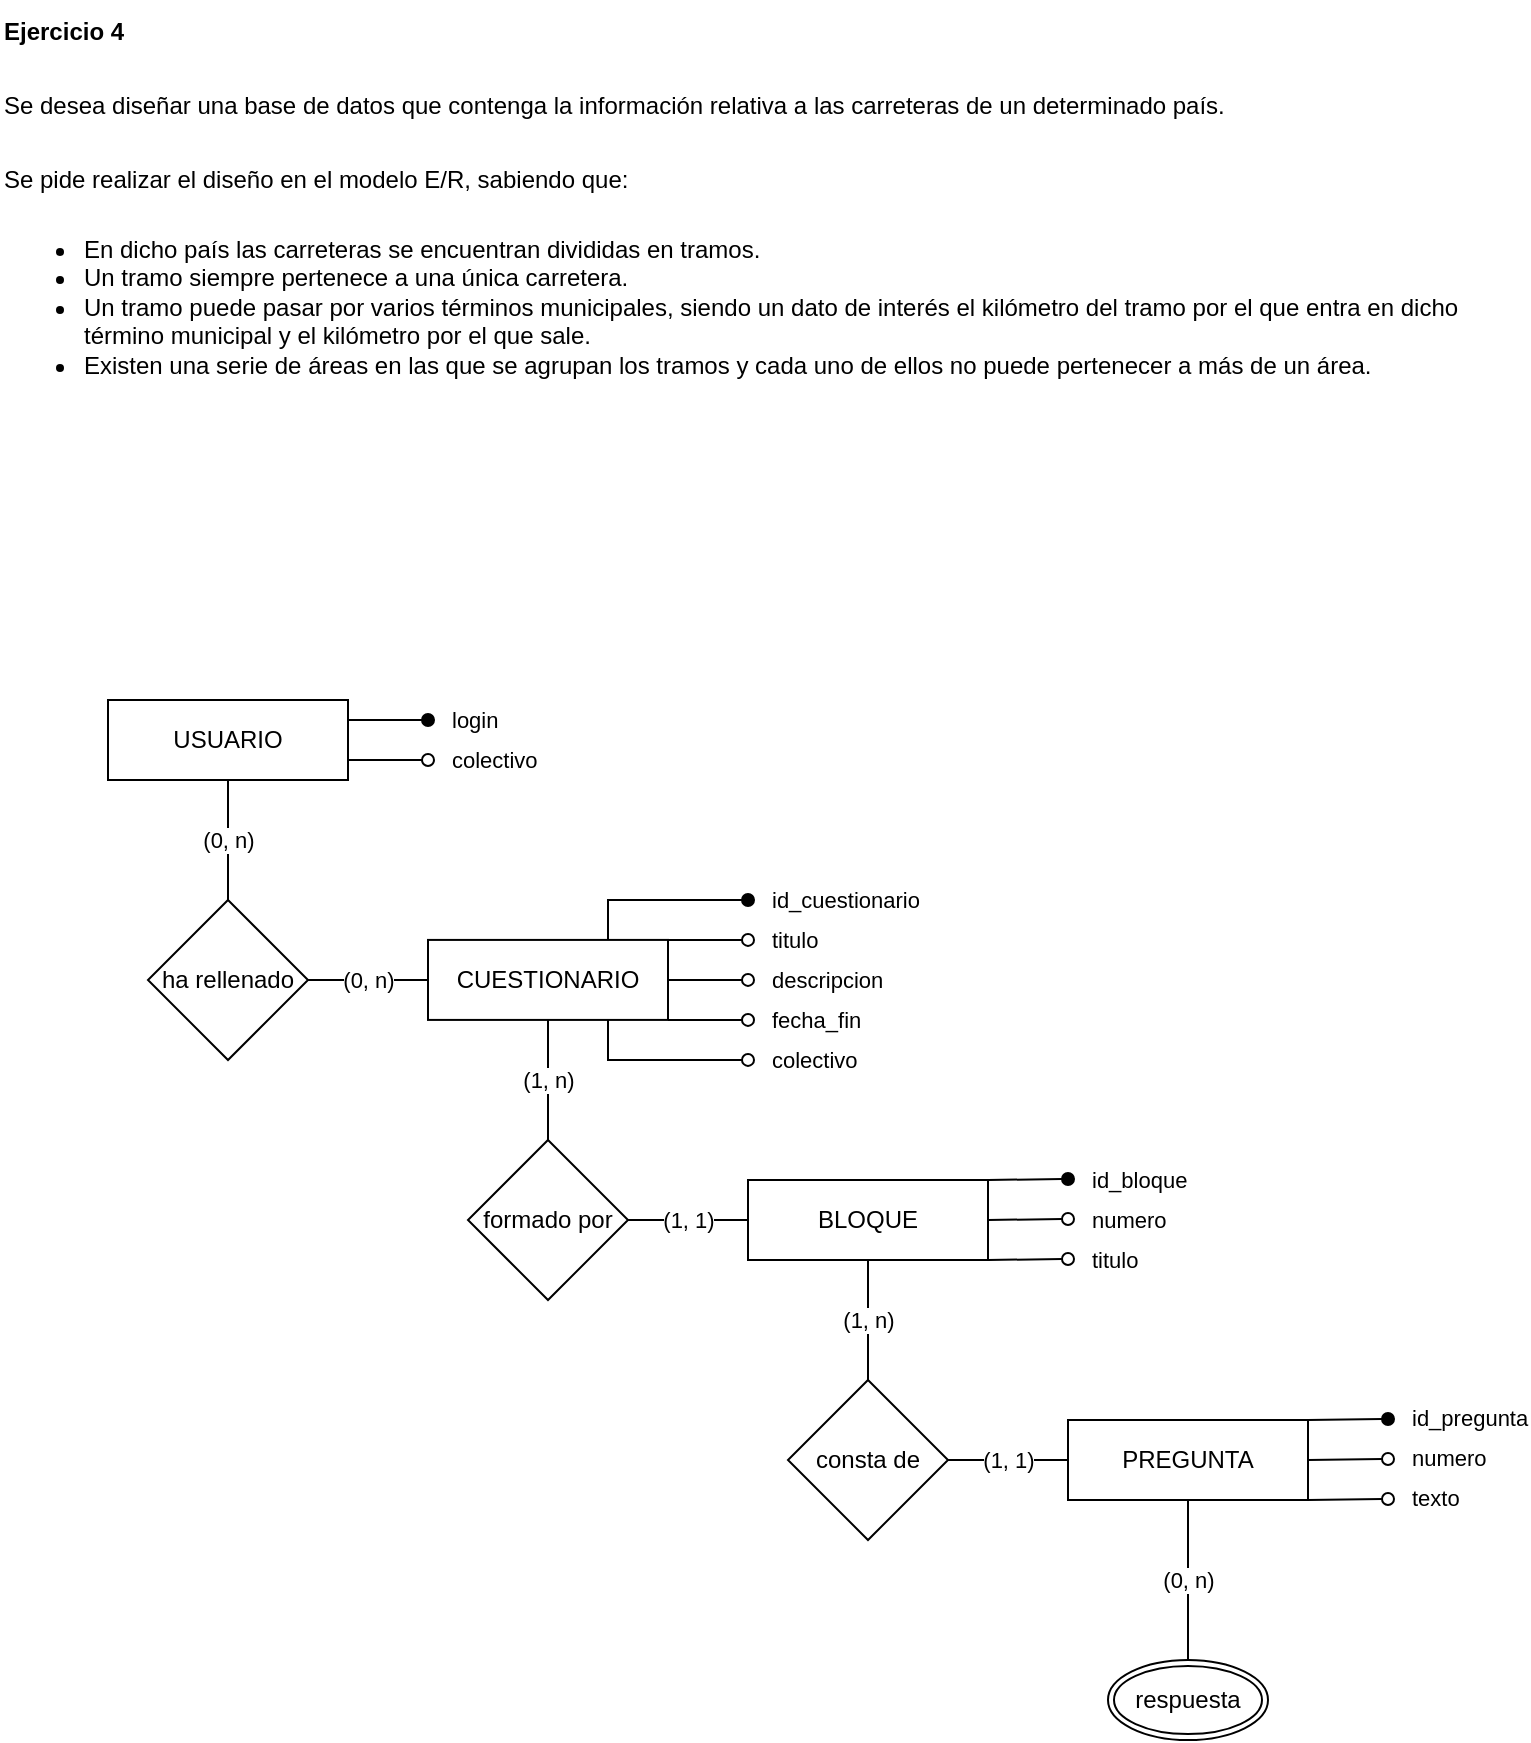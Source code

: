 <mxfile version="17.4.6" type="device"><diagram id="R2lEEEUBdFMjLlhIrx00" name="Page-1"><mxGraphModel dx="862" dy="1601" grid="1" gridSize="10" guides="1" tooltips="1" connect="1" arrows="1" fold="1" page="1" pageScale="1" pageWidth="827" pageHeight="1169" math="0" shadow="0" extFonts="Permanent Marker^https://fonts.googleapis.com/css?family=Permanent+Marker"><root><mxCell id="0"/><mxCell id="1" parent="0"/><mxCell id="az94NWHXUpk0kcAOf4Yl-8" value="login" style="edgeStyle=none;rounded=0;orthogonalLoop=1;jettySize=auto;html=1;endArrow=oval;endFill=1;startArrow=none;startFill=0;labelPosition=center;verticalLabelPosition=middle;align=left;verticalAlign=middle;exitX=1;exitY=0.25;exitDx=0;exitDy=0;" parent="1" source="V0h3Uh2K9khEuizxDlOd-1" edge="1"><mxGeometry x="1" y="10" relative="1" as="geometry"><mxPoint x="254" y="-760" as="targetPoint"/><mxPoint x="10" y="10" as="offset"/></mxGeometry></mxCell><mxCell id="az94NWHXUpk0kcAOf4Yl-23" value="(0, n)" style="edgeStyle=none;rounded=0;orthogonalLoop=1;jettySize=auto;html=1;exitX=0.5;exitY=1;exitDx=0;exitDy=0;startArrow=none;startFill=0;endArrow=none;endFill=0;" parent="1" source="V0h3Uh2K9khEuizxDlOd-1" target="V0h3Uh2K9khEuizxDlOd-4" edge="1"><mxGeometry relative="1" as="geometry"/></mxCell><mxCell id="YaglDZlqnz0dynP-ahU7-1" value="colectivo" style="rounded=0;orthogonalLoop=1;jettySize=auto;html=1;exitX=1;exitY=0.75;exitDx=0;exitDy=0;endArrow=oval;endFill=0;align=left;labelPosition=center;verticalLabelPosition=middle;verticalAlign=middle;" parent="1" source="V0h3Uh2K9khEuizxDlOd-1" edge="1"><mxGeometry x="1" y="10" relative="1" as="geometry"><mxPoint x="254" y="-740" as="targetPoint"/><mxPoint x="10" y="10" as="offset"/></mxGeometry></mxCell><mxCell id="V0h3Uh2K9khEuizxDlOd-1" value="USUARIO" style="whiteSpace=wrap;html=1;align=center;" parent="1" vertex="1"><mxGeometry x="94" y="-770" width="120" height="40" as="geometry"/></mxCell><mxCell id="az94NWHXUpk0kcAOf4Yl-15" value="id_cuestionario" style="rounded=0;orthogonalLoop=1;jettySize=auto;html=1;exitX=0.75;exitY=0;exitDx=0;exitDy=0;startArrow=none;startFill=0;endArrow=oval;endFill=1;labelPosition=center;verticalLabelPosition=middle;align=left;verticalAlign=middle;" parent="1" source="V0h3Uh2K9khEuizxDlOd-2" edge="1"><mxGeometry x="1" y="10" relative="1" as="geometry"><mxPoint x="414" y="-670" as="targetPoint"/><mxPoint x="10" y="10" as="offset"/><Array as="points"><mxPoint x="344" y="-670"/></Array></mxGeometry></mxCell><mxCell id="az94NWHXUpk0kcAOf4Yl-17" value="colectivo" style="edgeStyle=orthogonalEdgeStyle;rounded=0;orthogonalLoop=1;jettySize=auto;html=1;exitX=0.75;exitY=1;exitDx=0;exitDy=0;startArrow=none;startFill=0;endArrow=oval;endFill=0;labelPosition=center;verticalLabelPosition=middle;align=left;verticalAlign=middle;" parent="1" source="V0h3Uh2K9khEuizxDlOd-2" edge="1"><mxGeometry x="1" y="-10" relative="1" as="geometry"><mxPoint x="414" y="-590.04" as="targetPoint"/><mxPoint x="10" y="-10" as="offset"/><Array as="points"><mxPoint x="344" y="-590"/></Array></mxGeometry></mxCell><mxCell id="az94NWHXUpk0kcAOf4Yl-25" value="(1, n)" style="edgeStyle=none;rounded=0;orthogonalLoop=1;jettySize=auto;html=1;exitX=0.5;exitY=1;exitDx=0;exitDy=0;entryX=0.5;entryY=0;entryDx=0;entryDy=0;startArrow=none;startFill=0;endArrow=none;endFill=0;" parent="1" source="V0h3Uh2K9khEuizxDlOd-2" target="V0h3Uh2K9khEuizxDlOd-5" edge="1"><mxGeometry relative="1" as="geometry"><mxPoint x="274" y="-569.96" as="targetPoint"/></mxGeometry></mxCell><mxCell id="YaglDZlqnz0dynP-ahU7-4" value="fecha_fin" style="rounded=1;sketch=0;orthogonalLoop=1;jettySize=auto;html=1;exitX=1;exitY=1;exitDx=0;exitDy=0;endArrow=oval;endFill=0;align=left;labelPosition=center;verticalLabelPosition=middle;verticalAlign=middle;" parent="1" source="V0h3Uh2K9khEuizxDlOd-2" edge="1"><mxGeometry x="1" y="10" relative="1" as="geometry"><mxPoint x="414" y="-610.04" as="targetPoint"/><mxPoint x="10" y="10" as="offset"/></mxGeometry></mxCell><mxCell id="YaglDZlqnz0dynP-ahU7-5" value="descripcion" style="rounded=1;sketch=0;orthogonalLoop=1;jettySize=auto;html=1;exitX=1;exitY=0.5;exitDx=0;exitDy=0;endArrow=oval;endFill=0;align=left;labelPosition=center;verticalLabelPosition=middle;verticalAlign=middle;" parent="1" source="V0h3Uh2K9khEuizxDlOd-2" edge="1"><mxGeometry x="1" y="10" relative="1" as="geometry"><mxPoint x="414" y="-630.04" as="targetPoint"/><mxPoint x="10" y="10" as="offset"/></mxGeometry></mxCell><mxCell id="YaglDZlqnz0dynP-ahU7-6" value="titulo" style="rounded=1;sketch=0;orthogonalLoop=1;jettySize=auto;html=1;exitX=1;exitY=0;exitDx=0;exitDy=0;endArrow=oval;endFill=0;align=left;labelPosition=center;verticalLabelPosition=middle;verticalAlign=middle;" parent="1" source="V0h3Uh2K9khEuizxDlOd-2" edge="1"><mxGeometry x="1" y="10" relative="1" as="geometry"><mxPoint x="414" y="-650.04" as="targetPoint"/><mxPoint x="10" y="10" as="offset"/></mxGeometry></mxCell><mxCell id="V0h3Uh2K9khEuizxDlOd-2" value="CUESTIONARIO" style="whiteSpace=wrap;html=1;align=center;" parent="1" vertex="1"><mxGeometry x="254" y="-650.04" width="120" height="40" as="geometry"/></mxCell><mxCell id="az94NWHXUpk0kcAOf4Yl-18" value="id_bloque" style="edgeStyle=none;rounded=0;orthogonalLoop=1;jettySize=auto;html=1;exitX=1;exitY=0;exitDx=0;exitDy=0;startArrow=none;startFill=0;endArrow=oval;endFill=1;labelPosition=center;verticalLabelPosition=middle;align=left;verticalAlign=middle;" parent="1" source="V0h3Uh2K9khEuizxDlOd-3" edge="1"><mxGeometry x="1" y="10" relative="1" as="geometry"><mxPoint x="574" y="-530.5" as="targetPoint"/><mxPoint x="10" y="10" as="offset"/></mxGeometry></mxCell><mxCell id="az94NWHXUpk0kcAOf4Yl-19" value="numero" style="edgeStyle=none;rounded=0;orthogonalLoop=1;jettySize=auto;html=1;exitX=1;exitY=0.5;exitDx=0;exitDy=0;startArrow=none;startFill=0;endArrow=oval;endFill=0;labelPosition=center;verticalLabelPosition=middle;align=left;verticalAlign=middle;" parent="1" source="V0h3Uh2K9khEuizxDlOd-3" edge="1"><mxGeometry x="1" y="10" relative="1" as="geometry"><mxPoint x="574" y="-510.5" as="targetPoint"/><mxPoint x="10" y="10" as="offset"/></mxGeometry></mxCell><mxCell id="YaglDZlqnz0dynP-ahU7-7" value="titulo" style="rounded=1;sketch=0;orthogonalLoop=1;jettySize=auto;html=1;exitX=1;exitY=1;exitDx=0;exitDy=0;endArrow=oval;endFill=0;align=left;labelPosition=center;verticalLabelPosition=middle;verticalAlign=middle;" parent="1" source="V0h3Uh2K9khEuizxDlOd-3" edge="1"><mxGeometry x="1" y="10" relative="1" as="geometry"><mxPoint x="574" y="-490.5" as="targetPoint"/><mxPoint x="10" y="10" as="offset"/></mxGeometry></mxCell><mxCell id="V0h3Uh2K9khEuizxDlOd-3" value="BLOQUE" style="whiteSpace=wrap;html=1;align=center;" parent="1" vertex="1"><mxGeometry x="414" y="-530" width="120" height="40" as="geometry"/></mxCell><mxCell id="az94NWHXUpk0kcAOf4Yl-24" value="(0, n)" style="edgeStyle=none;rounded=0;orthogonalLoop=1;jettySize=auto;html=1;exitX=1;exitY=0.5;exitDx=0;exitDy=0;entryX=0;entryY=0.5;entryDx=0;entryDy=0;startArrow=none;startFill=0;endArrow=none;endFill=0;" parent="1" source="V0h3Uh2K9khEuizxDlOd-4" target="V0h3Uh2K9khEuizxDlOd-2" edge="1"><mxGeometry relative="1" as="geometry"><mxPoint x="154" y="-490" as="sourcePoint"/></mxGeometry></mxCell><mxCell id="V0h3Uh2K9khEuizxDlOd-4" value="ha rellenado" style="shape=rhombus;perimeter=rhombusPerimeter;whiteSpace=wrap;html=1;align=center;" parent="1" vertex="1"><mxGeometry x="114" y="-670" width="80" height="80" as="geometry"/></mxCell><mxCell id="az94NWHXUpk0kcAOf4Yl-26" value="(1, 1)" style="edgeStyle=none;rounded=0;orthogonalLoop=1;jettySize=auto;html=1;exitX=1;exitY=0.5;exitDx=0;exitDy=0;entryX=0;entryY=0.5;entryDx=0;entryDy=0;startArrow=none;startFill=0;endArrow=none;endFill=0;" parent="1" source="V0h3Uh2K9khEuizxDlOd-5" target="V0h3Uh2K9khEuizxDlOd-3" edge="1"><mxGeometry relative="1" as="geometry"/></mxCell><mxCell id="V0h3Uh2K9khEuizxDlOd-5" value="formado por" style="shape=rhombus;perimeter=rhombusPerimeter;whiteSpace=wrap;html=1;align=center;" parent="1" vertex="1"><mxGeometry x="274" y="-550" width="80" height="80" as="geometry"/></mxCell><mxCell id="YaglDZlqnz0dynP-ahU7-8" value="id_pregunta" style="edgeStyle=none;rounded=0;orthogonalLoop=1;jettySize=auto;html=1;exitX=1;exitY=0;exitDx=0;exitDy=0;startArrow=none;startFill=0;endArrow=oval;endFill=1;labelPosition=center;verticalLabelPosition=middle;align=left;verticalAlign=middle;" parent="1" source="YaglDZlqnz0dynP-ahU7-11" edge="1"><mxGeometry x="1" y="-10" relative="1" as="geometry"><mxPoint x="734" y="-410.5" as="targetPoint"/><mxPoint x="10" y="-10" as="offset"/></mxGeometry></mxCell><mxCell id="YaglDZlqnz0dynP-ahU7-9" value="numero" style="edgeStyle=none;rounded=0;orthogonalLoop=1;jettySize=auto;html=1;exitX=1;exitY=0.5;exitDx=0;exitDy=0;startArrow=none;startFill=0;endArrow=oval;endFill=0;labelPosition=center;verticalLabelPosition=middle;align=left;verticalAlign=middle;" parent="1" source="YaglDZlqnz0dynP-ahU7-11" edge="1"><mxGeometry x="1" y="-10" relative="1" as="geometry"><mxPoint x="734" y="-390.5" as="targetPoint"/><mxPoint x="10" y="-10" as="offset"/></mxGeometry></mxCell><mxCell id="YaglDZlqnz0dynP-ahU7-10" value="texto" style="rounded=1;sketch=0;orthogonalLoop=1;jettySize=auto;html=1;exitX=1;exitY=1;exitDx=0;exitDy=0;endArrow=oval;endFill=0;align=left;labelPosition=center;verticalLabelPosition=middle;verticalAlign=middle;" parent="1" source="YaglDZlqnz0dynP-ahU7-11" edge="1"><mxGeometry x="1" y="-10" relative="1" as="geometry"><mxPoint x="734" y="-370.5" as="targetPoint"/><mxPoint x="10" y="-10" as="offset"/></mxGeometry></mxCell><mxCell id="YaglDZlqnz0dynP-ahU7-11" value="PREGUNTA" style="whiteSpace=wrap;html=1;align=center;" parent="1" vertex="1"><mxGeometry x="574" y="-410" width="120" height="40" as="geometry"/></mxCell><mxCell id="YaglDZlqnz0dynP-ahU7-13" value="(0, n)" style="edgeStyle=orthogonalEdgeStyle;curved=0;rounded=1;sketch=0;orthogonalLoop=1;jettySize=auto;html=1;entryX=0.5;entryY=1;entryDx=0;entryDy=0;endArrow=none;endFill=0;exitX=0.5;exitY=0;exitDx=0;exitDy=0;" parent="1" source="YaglDZlqnz0dynP-ahU7-19" target="YaglDZlqnz0dynP-ahU7-11" edge="1"><mxGeometry relative="1" as="geometry"><mxPoint x="634" y="-330" as="sourcePoint"/></mxGeometry></mxCell><mxCell id="YaglDZlqnz0dynP-ahU7-14" value="(1, n)" style="edgeStyle=none;rounded=0;orthogonalLoop=1;jettySize=auto;html=1;exitX=0.5;exitY=1;exitDx=0;exitDy=0;startArrow=none;startFill=0;endArrow=none;endFill=0;" parent="1" source="V0h3Uh2K9khEuizxDlOd-3" target="YaglDZlqnz0dynP-ahU7-16" edge="1"><mxGeometry relative="1" as="geometry"><mxPoint x="934" y="-740" as="sourcePoint"/><mxPoint x="994" y="-740" as="targetPoint"/></mxGeometry></mxCell><mxCell id="YaglDZlqnz0dynP-ahU7-15" value="(1, 1)" style="edgeStyle=none;rounded=0;orthogonalLoop=1;jettySize=auto;html=1;exitX=1;exitY=0.5;exitDx=0;exitDy=0;startArrow=none;startFill=0;endArrow=none;endFill=0;entryX=0;entryY=0.5;entryDx=0;entryDy=0;" parent="1" source="YaglDZlqnz0dynP-ahU7-16" target="YaglDZlqnz0dynP-ahU7-11" edge="1"><mxGeometry relative="1" as="geometry"><mxPoint x="444" y="-220" as="sourcePoint"/><mxPoint x="514" y="-290" as="targetPoint"/></mxGeometry></mxCell><mxCell id="YaglDZlqnz0dynP-ahU7-16" value="consta de" style="shape=rhombus;perimeter=rhombusPerimeter;whiteSpace=wrap;html=1;align=center;" parent="1" vertex="1"><mxGeometry x="434" y="-430" width="80" height="80" as="geometry"/></mxCell><mxCell id="YaglDZlqnz0dynP-ahU7-19" value="respuesta" style="ellipse;shape=doubleEllipse;margin=3;whiteSpace=wrap;html=1;align=center;rounded=0;sketch=0;" parent="1" vertex="1"><mxGeometry x="594" y="-290" width="80" height="40" as="geometry"/></mxCell><mxCell id="iYIsj6ti77JQ5FbVJN_x-1" value="&lt;p style=&quot;box-sizing: border-box ; margin: 0px 0px 1rem ; padding: 0px ; line-height: 1.5 ; overflow-wrap: break-word ; cursor: text ; min-height: 1.312rem&quot;&gt;&lt;b&gt;Ejercicio 4&lt;/b&gt;&lt;/p&gt;&lt;p style=&quot;box-sizing: border-box ; margin: 0px 0px 1rem ; padding: 0px ; line-height: 1.5 ; overflow-wrap: break-word ; cursor: text ; min-height: 1.312rem&quot;&gt;Se desea diseñar una base de datos que contenga la información relativa a las carreteras de un determinado país.&lt;/p&gt;&lt;p style=&quot;box-sizing: border-box ; margin: 0px 0px 1rem ; padding: 0px ; line-height: 1.5 ; overflow-wrap: break-word ; cursor: text ; min-height: 1.312rem&quot;&gt;Se pide realizar el diseño en el modelo E/R, sabiendo que:&lt;/p&gt;&lt;ul&gt;&lt;li&gt;En dicho país las carreteras se encuentran divididas en tramos.&lt;/li&gt;&lt;li&gt;Un tramo siempre pertenece a una única carretera.&lt;/li&gt;&lt;li&gt;Un tramo puede pasar por varios términos municipales, siendo un dato de interés el kilómetro del tramo por el que entra en dicho término municipal y el kilómetro por el que sale.&lt;/li&gt;&lt;li&gt;Existen una serie de áreas en las que se agrupan los tramos y cada uno de ellos no puede pertenecer a más de un área.&lt;/li&gt;&lt;/ul&gt;&lt;p&gt;&lt;/p&gt;&lt;p&gt;&lt;/p&gt;" style="text;html=1;strokeColor=none;fillColor=none;align=left;verticalAlign=top;whiteSpace=wrap;rounded=0;" vertex="1" parent="1"><mxGeometry x="40" y="-1120" width="760" height="240" as="geometry"/></mxCell></root></mxGraphModel></diagram></mxfile>